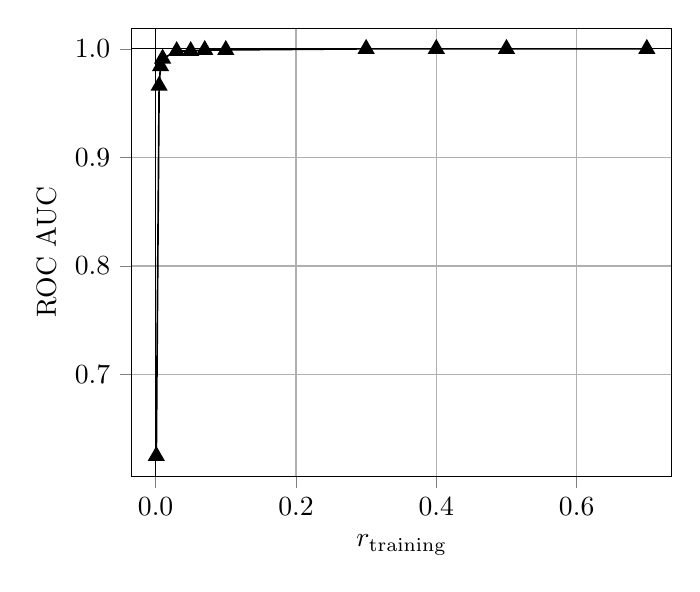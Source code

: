 % This file was created by matplotlib2tikz v0.6.18.
\begin{tikzpicture}

\begin{axis}[
tick align=outside,
tick pos=left,
x grid style={white!69.02!black},
xlabel={$r_\text{training}$},
xmajorgrids,
xmin=-0.034, xmax=0.735,
xtick={-0.2,0,0.2,0.4,0.6,0.8},
xticklabels={$-0.2$,$0.0$,$0.2$,$0.4$,$0.6$,$0.8$},
y grid style={white!69.02!black},
ylabel={ROC AUC},
ymajorgrids,
ymin=0.606, ymax=1.019,
ytick={0.6,0.7,0.8,0.9,1,1.1},
yticklabels={$0.6$,$0.7$,$0.8$,$0.9$,$1.0$,$1.1$}
]
\addplot [semithick, black, mark=triangle*, mark size=3, mark options={solid}, forget plot]
table [row sep=\\]{%
0.001	0.625 \\
0.005	0.966 \\
0.007	0.984 \\
0.01	0.991 \\
0.03	0.998 \\
0.05	0.998 \\
0.07	0.999 \\
0.1	0.999 \\
0.3	1.0 \\
0.4	1.0 \\
0.5	1.0 \\
0.7	1.0 \\
};
\path [draw=black, fill opacity=0] (axis cs:0,0.606)
--(axis cs:0,1.019);

\path [draw=black, fill opacity=0] (axis cs:1,0.606)
--(axis cs:1,1.019);

\path [draw=black, fill opacity=0] (axis cs:-0.034,0)
--(axis cs:0.735,0);

\path [draw=black, fill opacity=0] (axis cs:-0.034,1)
--(axis cs:0.735,1);

\end{axis}

\end{tikzpicture}